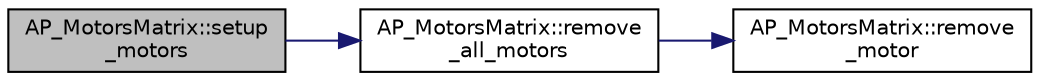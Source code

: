 digraph "AP_MotorsMatrix::setup_motors"
{
 // INTERACTIVE_SVG=YES
  edge [fontname="Helvetica",fontsize="10",labelfontname="Helvetica",labelfontsize="10"];
  node [fontname="Helvetica",fontsize="10",shape=record];
  rankdir="LR";
  Node1 [label="AP_MotorsMatrix::setup\l_motors",height=0.2,width=0.4,color="black", fillcolor="grey75", style="filled", fontcolor="black"];
  Node1 -> Node2 [color="midnightblue",fontsize="10",style="solid",fontname="Helvetica"];
  Node2 [label="AP_MotorsMatrix::remove\l_all_motors",height=0.2,width=0.4,color="black", fillcolor="white", style="filled",URL="$classAP__MotorsMatrix.html#a83b97780f780b3ca40d588c7ee27e94a"];
  Node2 -> Node3 [color="midnightblue",fontsize="10",style="solid",fontname="Helvetica"];
  Node3 [label="AP_MotorsMatrix::remove\l_motor",height=0.2,width=0.4,color="black", fillcolor="white", style="filled",URL="$classAP__MotorsMatrix.html#a586b776b1ea64bb0590a50997d17dcb1"];
}
